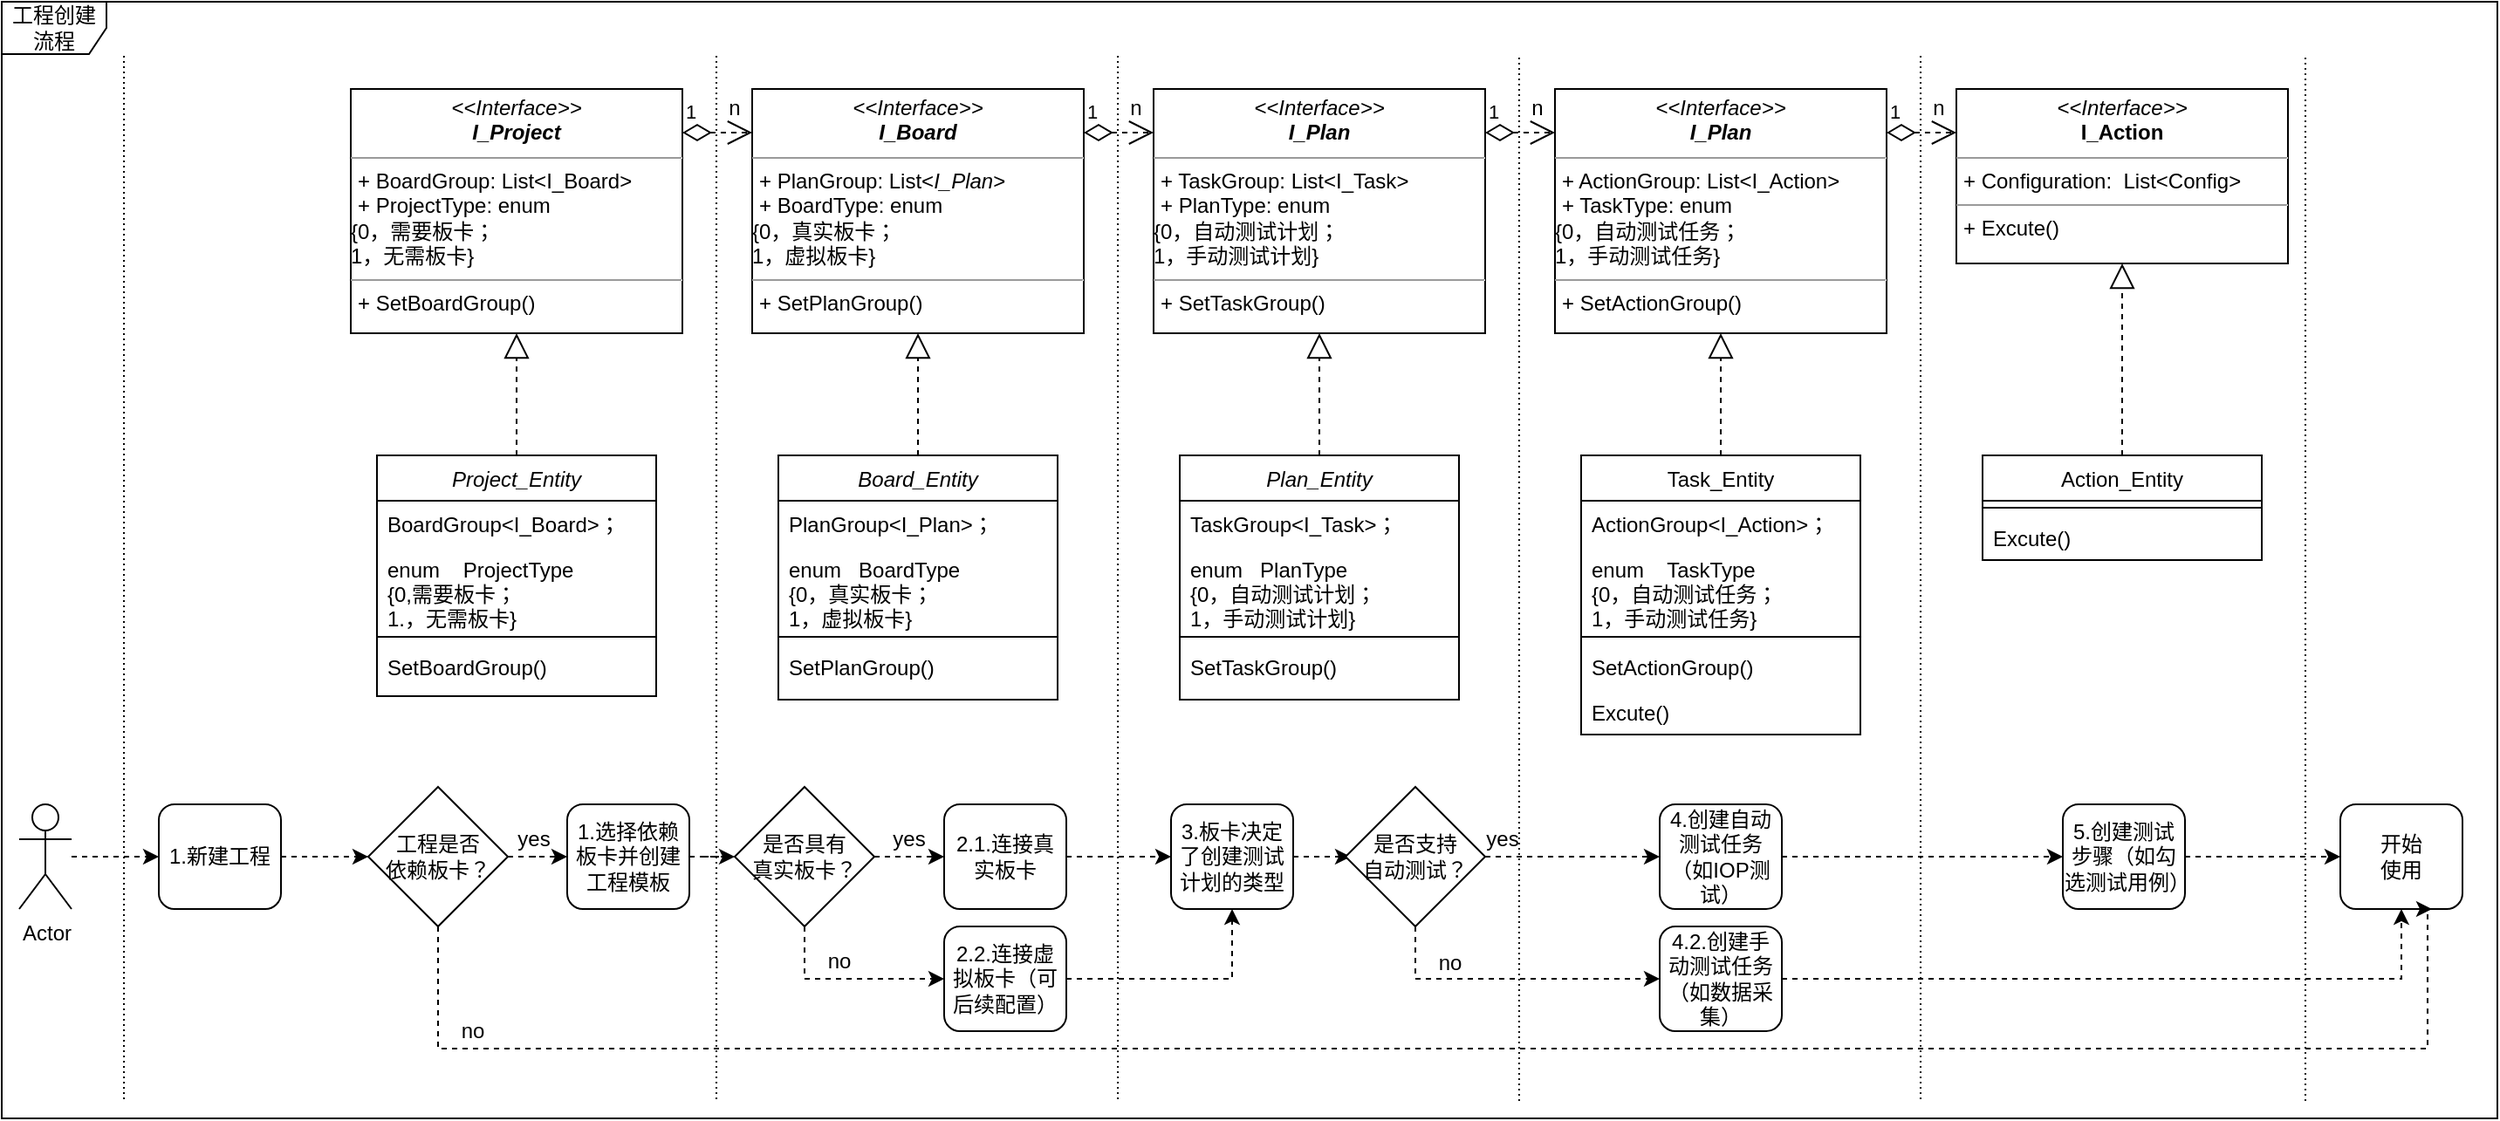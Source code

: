 <mxfile version="14.4.2" type="github">
  <diagram id="C5RBs43oDa-KdzZeNtuy" name="Page-1">
    <mxGraphModel dx="1550" dy="836" grid="1" gridSize="10" guides="1" tooltips="1" connect="1" arrows="1" fold="1" page="1" pageScale="1" pageWidth="827" pageHeight="1169" math="0" shadow="0">
      <root>
        <mxCell id="WIyWlLk6GJQsqaUBKTNV-0" />
        <mxCell id="WIyWlLk6GJQsqaUBKTNV-1" parent="WIyWlLk6GJQsqaUBKTNV-0" />
        <mxCell id="zjg2Jgd3-nGMPqiPy_D3-210" value="工程创建流程" style="shape=umlFrame;whiteSpace=wrap;html=1;strokeColor=#000000;align=center;swimlaneFillColor=#ffffff;" vertex="1" parent="WIyWlLk6GJQsqaUBKTNV-1">
          <mxGeometry x="60" y="10" width="1430" height="640" as="geometry" />
        </mxCell>
        <mxCell id="zjg2Jgd3-nGMPqiPy_D3-38" value="Project_Entity" style="swimlane;fontStyle=2;align=center;verticalAlign=top;childLayout=stackLayout;horizontal=1;startSize=26;horizontalStack=0;resizeParent=1;resizeLast=0;collapsible=1;marginBottom=0;rounded=0;shadow=0;strokeWidth=1;" vertex="1" parent="WIyWlLk6GJQsqaUBKTNV-1">
          <mxGeometry x="275" y="270" width="160" height="138" as="geometry">
            <mxRectangle x="40" y="550" width="160" height="26" as="alternateBounds" />
          </mxGeometry>
        </mxCell>
        <mxCell id="zjg2Jgd3-nGMPqiPy_D3-92" value="BoardGroup&lt;I_Board&gt;；" style="text;align=left;verticalAlign=top;spacingLeft=4;spacingRight=4;overflow=hidden;rotatable=0;points=[[0,0.5],[1,0.5]];portConstraint=eastwest;" vertex="1" parent="zjg2Jgd3-nGMPqiPy_D3-38">
          <mxGeometry y="26" width="160" height="26" as="geometry" />
        </mxCell>
        <mxCell id="zjg2Jgd3-nGMPqiPy_D3-39" value="enum    ProjectType&#xa;{0,需要板卡；&#xa;1.，无需板卡}" style="text;align=left;verticalAlign=top;spacingLeft=4;spacingRight=4;overflow=hidden;rotatable=0;points=[[0,0.5],[1,0.5]];portConstraint=eastwest;" vertex="1" parent="zjg2Jgd3-nGMPqiPy_D3-38">
          <mxGeometry y="52" width="160" height="48" as="geometry" />
        </mxCell>
        <mxCell id="zjg2Jgd3-nGMPqiPy_D3-42" value="" style="line;html=1;strokeWidth=1;align=left;verticalAlign=middle;spacingTop=-1;spacingLeft=3;spacingRight=3;rotatable=0;labelPosition=right;points=[];portConstraint=eastwest;" vertex="1" parent="zjg2Jgd3-nGMPqiPy_D3-38">
          <mxGeometry y="100" width="160" height="8" as="geometry" />
        </mxCell>
        <mxCell id="zjg2Jgd3-nGMPqiPy_D3-43" value="SetBoardGroup()" style="text;align=left;verticalAlign=top;spacingLeft=4;spacingRight=4;overflow=hidden;rotatable=0;points=[[0,0.5],[1,0.5]];portConstraint=eastwest;" vertex="1" parent="zjg2Jgd3-nGMPqiPy_D3-38">
          <mxGeometry y="108" width="160" height="30" as="geometry" />
        </mxCell>
        <mxCell id="zjg2Jgd3-nGMPqiPy_D3-60" value="Board_Entity" style="swimlane;fontStyle=2;align=center;verticalAlign=top;childLayout=stackLayout;horizontal=1;startSize=26;horizontalStack=0;resizeParent=1;resizeLast=0;collapsible=1;marginBottom=0;rounded=0;shadow=0;strokeWidth=1;" vertex="1" parent="WIyWlLk6GJQsqaUBKTNV-1">
          <mxGeometry x="505" y="270" width="160" height="140" as="geometry">
            <mxRectangle x="230" y="140" width="160" height="26" as="alternateBounds" />
          </mxGeometry>
        </mxCell>
        <mxCell id="zjg2Jgd3-nGMPqiPy_D3-61" value="PlanGroup&lt;I_Plan&gt;；" style="text;align=left;verticalAlign=top;spacingLeft=4;spacingRight=4;overflow=hidden;rotatable=0;points=[[0,0.5],[1,0.5]];portConstraint=eastwest;" vertex="1" parent="zjg2Jgd3-nGMPqiPy_D3-60">
          <mxGeometry y="26" width="160" height="26" as="geometry" />
        </mxCell>
        <mxCell id="zjg2Jgd3-nGMPqiPy_D3-62" value="enum   BoardType&#xa;{0，真实板卡；&#xa;1，虚拟板卡}" style="text;align=left;verticalAlign=top;spacingLeft=4;spacingRight=4;overflow=hidden;rotatable=0;points=[[0,0.5],[1,0.5]];portConstraint=eastwest;rounded=0;shadow=0;html=0;" vertex="1" parent="zjg2Jgd3-nGMPqiPy_D3-60">
          <mxGeometry y="52" width="160" height="48" as="geometry" />
        </mxCell>
        <mxCell id="zjg2Jgd3-nGMPqiPy_D3-64" value="" style="line;html=1;strokeWidth=1;align=left;verticalAlign=middle;spacingTop=-1;spacingLeft=3;spacingRight=3;rotatable=0;labelPosition=right;points=[];portConstraint=eastwest;" vertex="1" parent="zjg2Jgd3-nGMPqiPy_D3-60">
          <mxGeometry y="100" width="160" height="8" as="geometry" />
        </mxCell>
        <mxCell id="zjg2Jgd3-nGMPqiPy_D3-65" value="SetPlanGroup()" style="text;align=left;verticalAlign=top;spacingLeft=4;spacingRight=4;overflow=hidden;rotatable=0;points=[[0,0.5],[1,0.5]];portConstraint=eastwest;" vertex="1" parent="zjg2Jgd3-nGMPqiPy_D3-60">
          <mxGeometry y="108" width="160" height="18" as="geometry" />
        </mxCell>
        <mxCell id="zjg2Jgd3-nGMPqiPy_D3-66" value="Plan_Entity" style="swimlane;fontStyle=2;align=center;verticalAlign=top;childLayout=stackLayout;horizontal=1;startSize=26;horizontalStack=0;resizeParent=1;resizeLast=0;collapsible=1;marginBottom=0;rounded=0;shadow=0;strokeWidth=1;" vertex="1" parent="WIyWlLk6GJQsqaUBKTNV-1">
          <mxGeometry x="735" y="270" width="160" height="140" as="geometry">
            <mxRectangle x="230" y="140" width="160" height="26" as="alternateBounds" />
          </mxGeometry>
        </mxCell>
        <mxCell id="zjg2Jgd3-nGMPqiPy_D3-67" value="TaskGroup&lt;I_Task&gt;；" style="text;align=left;verticalAlign=top;spacingLeft=4;spacingRight=4;overflow=hidden;rotatable=0;points=[[0,0.5],[1,0.5]];portConstraint=eastwest;" vertex="1" parent="zjg2Jgd3-nGMPqiPy_D3-66">
          <mxGeometry y="26" width="160" height="26" as="geometry" />
        </mxCell>
        <mxCell id="zjg2Jgd3-nGMPqiPy_D3-68" value="enum   PlanType&#xa;{0，自动测试计划；&#xa;1，手动测试计划}" style="text;align=left;verticalAlign=top;spacingLeft=4;spacingRight=4;overflow=hidden;rotatable=0;points=[[0,0.5],[1,0.5]];portConstraint=eastwest;rounded=0;shadow=0;html=0;" vertex="1" parent="zjg2Jgd3-nGMPqiPy_D3-66">
          <mxGeometry y="52" width="160" height="48" as="geometry" />
        </mxCell>
        <mxCell id="zjg2Jgd3-nGMPqiPy_D3-69" value="" style="line;html=1;strokeWidth=1;align=left;verticalAlign=middle;spacingTop=-1;spacingLeft=3;spacingRight=3;rotatable=0;labelPosition=right;points=[];portConstraint=eastwest;" vertex="1" parent="zjg2Jgd3-nGMPqiPy_D3-66">
          <mxGeometry y="100" width="160" height="8" as="geometry" />
        </mxCell>
        <mxCell id="zjg2Jgd3-nGMPqiPy_D3-70" value="SetTaskGroup()" style="text;align=left;verticalAlign=top;spacingLeft=4;spacingRight=4;overflow=hidden;rotatable=0;points=[[0,0.5],[1,0.5]];portConstraint=eastwest;" vertex="1" parent="zjg2Jgd3-nGMPqiPy_D3-66">
          <mxGeometry y="108" width="160" height="18" as="geometry" />
        </mxCell>
        <mxCell id="zjg2Jgd3-nGMPqiPy_D3-81" value="Task_Entity" style="swimlane;fontStyle=0;align=center;verticalAlign=top;childLayout=stackLayout;horizontal=1;startSize=26;horizontalStack=0;resizeParent=1;resizeLast=0;collapsible=1;marginBottom=0;rounded=0;shadow=0;strokeWidth=1;" vertex="1" parent="WIyWlLk6GJQsqaUBKTNV-1">
          <mxGeometry x="965" y="270" width="160" height="160" as="geometry">
            <mxRectangle x="120" y="360" width="160" height="26" as="alternateBounds" />
          </mxGeometry>
        </mxCell>
        <mxCell id="zjg2Jgd3-nGMPqiPy_D3-82" value="ActionGroup&lt;I_Action&gt;；" style="text;align=left;verticalAlign=top;spacingLeft=4;spacingRight=4;overflow=hidden;rotatable=0;points=[[0,0.5],[1,0.5]];portConstraint=eastwest;" vertex="1" parent="zjg2Jgd3-nGMPqiPy_D3-81">
          <mxGeometry y="26" width="160" height="26" as="geometry" />
        </mxCell>
        <mxCell id="zjg2Jgd3-nGMPqiPy_D3-83" value="enum    TaskType&#xa;{0，自动测试任务；&#xa;1，手动测试任务}" style="text;align=left;verticalAlign=top;spacingLeft=4;spacingRight=4;overflow=hidden;rotatable=0;points=[[0,0.5],[1,0.5]];portConstraint=eastwest;rounded=0;shadow=0;html=0;" vertex="1" parent="zjg2Jgd3-nGMPqiPy_D3-81">
          <mxGeometry y="52" width="160" height="48" as="geometry" />
        </mxCell>
        <mxCell id="zjg2Jgd3-nGMPqiPy_D3-84" value="" style="line;html=1;strokeWidth=1;align=left;verticalAlign=middle;spacingTop=-1;spacingLeft=3;spacingRight=3;rotatable=0;labelPosition=right;points=[];portConstraint=eastwest;" vertex="1" parent="zjg2Jgd3-nGMPqiPy_D3-81">
          <mxGeometry y="100" width="160" height="8" as="geometry" />
        </mxCell>
        <mxCell id="zjg2Jgd3-nGMPqiPy_D3-85" value="SetActionGroup()" style="text;align=left;verticalAlign=top;spacingLeft=4;spacingRight=4;overflow=hidden;rotatable=0;points=[[0,0.5],[1,0.5]];portConstraint=eastwest;fontStyle=0" vertex="1" parent="zjg2Jgd3-nGMPqiPy_D3-81">
          <mxGeometry y="108" width="160" height="26" as="geometry" />
        </mxCell>
        <mxCell id="zjg2Jgd3-nGMPqiPy_D3-86" value="Excute()" style="text;align=left;verticalAlign=top;spacingLeft=4;spacingRight=4;overflow=hidden;rotatable=0;points=[[0,0.5],[1,0.5]];portConstraint=eastwest;" vertex="1" parent="zjg2Jgd3-nGMPqiPy_D3-81">
          <mxGeometry y="134" width="160" height="26" as="geometry" />
        </mxCell>
        <mxCell id="zjg2Jgd3-nGMPqiPy_D3-93" value="Action_Entity" style="swimlane;fontStyle=0;align=center;verticalAlign=top;childLayout=stackLayout;horizontal=1;startSize=26;horizontalStack=0;resizeParent=1;resizeLast=0;collapsible=1;marginBottom=0;rounded=0;shadow=0;strokeWidth=1;" vertex="1" parent="WIyWlLk6GJQsqaUBKTNV-1">
          <mxGeometry x="1195" y="270" width="160" height="60" as="geometry">
            <mxRectangle x="120" y="360" width="160" height="26" as="alternateBounds" />
          </mxGeometry>
        </mxCell>
        <mxCell id="zjg2Jgd3-nGMPqiPy_D3-96" value="" style="line;html=1;strokeWidth=1;align=left;verticalAlign=middle;spacingTop=-1;spacingLeft=3;spacingRight=3;rotatable=0;labelPosition=right;points=[];portConstraint=eastwest;" vertex="1" parent="zjg2Jgd3-nGMPqiPy_D3-93">
          <mxGeometry y="26" width="160" height="8" as="geometry" />
        </mxCell>
        <mxCell id="zjg2Jgd3-nGMPqiPy_D3-97" value="Excute()" style="text;align=left;verticalAlign=top;spacingLeft=4;spacingRight=4;overflow=hidden;rotatable=0;points=[[0,0.5],[1,0.5]];portConstraint=eastwest;fontStyle=0" vertex="1" parent="zjg2Jgd3-nGMPqiPy_D3-93">
          <mxGeometry y="34" width="160" height="26" as="geometry" />
        </mxCell>
        <mxCell id="zjg2Jgd3-nGMPqiPy_D3-134" value="&lt;p style=&quot;margin: 0px ; margin-top: 4px ; text-align: center&quot;&gt;&lt;i&gt;&amp;lt;&amp;lt;Interface&amp;gt;&amp;gt;&lt;/i&gt;&lt;br&gt;&lt;span style=&quot;font-style: italic&quot;&gt;&lt;b&gt;I_Project&lt;/b&gt;&lt;/span&gt;&lt;br&gt;&lt;/p&gt;&lt;hr size=&quot;1&quot;&gt;&lt;p style=&quot;margin: 0px ; margin-left: 4px&quot;&gt;+ BoardGroup: List&amp;lt;I_Board&amp;gt;&lt;br&gt;+ ProjectType: enum&lt;/p&gt;&lt;p style=&quot;margin: 0px ; margin-left: 4px&quot;&gt;&lt;/p&gt;{0，需要板卡；&lt;br style=&quot;padding: 0px ; margin: 0px&quot;&gt;1，无需板卡}&lt;hr size=&quot;1&quot;&gt;&lt;p style=&quot;margin: 0px ; margin-left: 4px&quot;&gt;+ SetBoardGroup()&lt;br&gt;&lt;/p&gt;" style="verticalAlign=top;align=left;overflow=fill;fontSize=12;fontFamily=Helvetica;html=1;strokeColor=#000000;" vertex="1" parent="WIyWlLk6GJQsqaUBKTNV-1">
          <mxGeometry x="260" y="60" width="190" height="140" as="geometry" />
        </mxCell>
        <mxCell id="zjg2Jgd3-nGMPqiPy_D3-136" value="&lt;p style=&quot;margin: 0px ; margin-top: 4px ; text-align: center&quot;&gt;&lt;i&gt;&amp;lt;&amp;lt;Interface&amp;gt;&amp;gt;&lt;/i&gt;&lt;br&gt;&lt;span style=&quot;font-style: italic&quot;&gt;&lt;b&gt;I_Board&lt;/b&gt;&lt;/span&gt;&lt;br&gt;&lt;/p&gt;&lt;hr size=&quot;1&quot;&gt;&lt;p style=&quot;margin: 0px ; margin-left: 4px&quot;&gt;+ PlanGroup: List&amp;lt;&lt;span style=&quot;font-style: italic ; text-align: center&quot;&gt;I_Plan&lt;/span&gt;&amp;gt;&lt;br&gt;+ BoardType: enum&lt;/p&gt;&lt;p style=&quot;margin: 0px ; margin-left: 4px&quot;&gt;&lt;/p&gt;{0，真实板卡；&lt;br style=&quot;padding: 0px ; margin: 0px&quot;&gt;1，虚拟板卡}&lt;hr size=&quot;1&quot;&gt;&lt;p style=&quot;margin: 0px ; margin-left: 4px&quot;&gt;+ SetPlanGroup()&lt;br&gt;&lt;/p&gt;" style="verticalAlign=top;align=left;overflow=fill;fontSize=12;fontFamily=Helvetica;html=1;strokeColor=#000000;" vertex="1" parent="WIyWlLk6GJQsqaUBKTNV-1">
          <mxGeometry x="490" y="60" width="190" height="140" as="geometry" />
        </mxCell>
        <mxCell id="zjg2Jgd3-nGMPqiPy_D3-137" value="&lt;p style=&quot;margin: 0px ; margin-top: 4px ; text-align: center&quot;&gt;&lt;i&gt;&amp;lt;&amp;lt;Interface&amp;gt;&amp;gt;&lt;/i&gt;&lt;br&gt;&lt;span style=&quot;font-style: italic&quot;&gt;&lt;b&gt;I_Plan&lt;/b&gt;&lt;/span&gt;&lt;br&gt;&lt;/p&gt;&lt;hr size=&quot;1&quot;&gt;&lt;p style=&quot;margin: 0px ; margin-left: 4px&quot;&gt;+ TaskGroup: List&amp;lt;&lt;span style=&quot;text-align: center&quot;&gt;I_Task&lt;/span&gt;&amp;gt;&lt;br&gt;+ PlanType: enum&lt;/p&gt;&lt;p style=&quot;margin: 0px ; margin-left: 4px&quot;&gt;&lt;/p&gt;{0，自动测试计划；&lt;br style=&quot;padding: 0px ; margin: 0px&quot;&gt;1，手动测试计划}&lt;hr size=&quot;1&quot;&gt;&lt;p style=&quot;margin: 0px ; margin-left: 4px&quot;&gt;+ SetTaskGroup()&lt;br&gt;&lt;/p&gt;" style="verticalAlign=top;align=left;overflow=fill;fontSize=12;fontFamily=Helvetica;html=1;strokeColor=#000000;" vertex="1" parent="WIyWlLk6GJQsqaUBKTNV-1">
          <mxGeometry x="720" y="60" width="190" height="140" as="geometry" />
        </mxCell>
        <mxCell id="zjg2Jgd3-nGMPqiPy_D3-138" value="&lt;p style=&quot;margin: 0px ; margin-top: 4px ; text-align: center&quot;&gt;&lt;i&gt;&amp;lt;&amp;lt;Interface&amp;gt;&amp;gt;&lt;/i&gt;&lt;br&gt;&lt;span style=&quot;font-style: italic&quot;&gt;&lt;b&gt;I_Plan&lt;/b&gt;&lt;/span&gt;&lt;br&gt;&lt;/p&gt;&lt;hr size=&quot;1&quot;&gt;&lt;p style=&quot;margin: 0px ; margin-left: 4px&quot;&gt;+ ActionGroup: List&amp;lt;&lt;span style=&quot;text-align: center&quot;&gt;I_Action&lt;/span&gt;&amp;gt;&lt;br&gt;+ TaskType: enum&lt;/p&gt;&lt;p style=&quot;margin: 0px ; margin-left: 4px&quot;&gt;&lt;/p&gt;{0，自动测试任务；&lt;br style=&quot;padding: 0px ; margin: 0px&quot;&gt;1，手动测试任务}&lt;hr size=&quot;1&quot;&gt;&lt;p style=&quot;margin: 0px ; margin-left: 4px&quot;&gt;+ SetActionGroup()&lt;br&gt;&lt;/p&gt;" style="verticalAlign=top;align=left;overflow=fill;fontSize=12;fontFamily=Helvetica;html=1;strokeColor=#000000;" vertex="1" parent="WIyWlLk6GJQsqaUBKTNV-1">
          <mxGeometry x="950" y="60" width="190" height="140" as="geometry" />
        </mxCell>
        <mxCell id="zjg2Jgd3-nGMPqiPy_D3-139" value="&lt;p style=&quot;margin: 0px ; margin-top: 4px ; text-align: center&quot;&gt;&lt;i&gt;&amp;lt;&amp;lt;Interface&amp;gt;&amp;gt;&lt;/i&gt;&lt;br&gt;&lt;b&gt;I_Action&lt;/b&gt;&lt;br&gt;&lt;/p&gt;&lt;hr size=&quot;1&quot;&gt;&lt;p style=&quot;margin: 0px ; margin-left: 4px&quot;&gt;+ Configuration:&amp;nbsp; List&amp;lt;Config&amp;gt;&lt;/p&gt;&lt;hr size=&quot;1&quot;&gt;&lt;p style=&quot;margin: 0px ; margin-left: 4px&quot;&gt;+ Excute()&lt;br&gt;&lt;/p&gt;" style="verticalAlign=top;align=left;overflow=fill;fontSize=12;fontFamily=Helvetica;html=1;strokeColor=#000000;" vertex="1" parent="WIyWlLk6GJQsqaUBKTNV-1">
          <mxGeometry x="1180" y="60" width="190" height="100" as="geometry" />
        </mxCell>
        <mxCell id="zjg2Jgd3-nGMPqiPy_D3-145" value="" style="group" vertex="1" connectable="0" parent="WIyWlLk6GJQsqaUBKTNV-1">
          <mxGeometry x="450" y="65" width="40" height="20" as="geometry" />
        </mxCell>
        <mxCell id="zjg2Jgd3-nGMPqiPy_D3-143" value="1" style="endArrow=open;html=1;endSize=12;startArrow=diamondThin;startSize=14;startFill=0;edgeStyle=orthogonalEdgeStyle;align=left;verticalAlign=bottom;dashed=1;" edge="1" parent="zjg2Jgd3-nGMPqiPy_D3-145">
          <mxGeometry x="-1" y="3" relative="1" as="geometry">
            <mxPoint y="20" as="sourcePoint" />
            <mxPoint x="40" y="20" as="targetPoint" />
          </mxGeometry>
        </mxCell>
        <mxCell id="zjg2Jgd3-nGMPqiPy_D3-144" value="n" style="text;html=1;strokeColor=none;fillColor=none;align=center;verticalAlign=middle;whiteSpace=wrap;rounded=0;" vertex="1" parent="zjg2Jgd3-nGMPqiPy_D3-145">
          <mxGeometry x="25.278" y="-4" width="10" height="20" as="geometry" />
        </mxCell>
        <mxCell id="zjg2Jgd3-nGMPqiPy_D3-146" value="" style="group" vertex="1" connectable="0" parent="WIyWlLk6GJQsqaUBKTNV-1">
          <mxGeometry x="680" y="65" width="40" height="20" as="geometry" />
        </mxCell>
        <mxCell id="zjg2Jgd3-nGMPqiPy_D3-147" value="1" style="endArrow=open;html=1;endSize=12;startArrow=diamondThin;startSize=14;startFill=0;edgeStyle=orthogonalEdgeStyle;align=left;verticalAlign=bottom;dashed=1;" edge="1" parent="zjg2Jgd3-nGMPqiPy_D3-146">
          <mxGeometry x="-1" y="3" relative="1" as="geometry">
            <mxPoint y="20" as="sourcePoint" />
            <mxPoint x="40" y="20" as="targetPoint" />
          </mxGeometry>
        </mxCell>
        <mxCell id="zjg2Jgd3-nGMPqiPy_D3-148" value="n" style="text;html=1;strokeColor=none;fillColor=none;align=center;verticalAlign=middle;whiteSpace=wrap;rounded=0;" vertex="1" parent="zjg2Jgd3-nGMPqiPy_D3-146">
          <mxGeometry x="25.278" y="-4" width="10" height="20" as="geometry" />
        </mxCell>
        <mxCell id="zjg2Jgd3-nGMPqiPy_D3-149" value="" style="group" vertex="1" connectable="0" parent="WIyWlLk6GJQsqaUBKTNV-1">
          <mxGeometry x="910" y="65" width="40" height="20" as="geometry" />
        </mxCell>
        <mxCell id="zjg2Jgd3-nGMPqiPy_D3-150" value="1" style="endArrow=open;html=1;endSize=12;startArrow=diamondThin;startSize=14;startFill=0;edgeStyle=orthogonalEdgeStyle;align=left;verticalAlign=bottom;dashed=1;" edge="1" parent="zjg2Jgd3-nGMPqiPy_D3-149">
          <mxGeometry x="-1" y="3" relative="1" as="geometry">
            <mxPoint y="20" as="sourcePoint" />
            <mxPoint x="40" y="20" as="targetPoint" />
          </mxGeometry>
        </mxCell>
        <mxCell id="zjg2Jgd3-nGMPqiPy_D3-151" value="n" style="text;html=1;strokeColor=none;fillColor=none;align=center;verticalAlign=middle;whiteSpace=wrap;rounded=0;" vertex="1" parent="zjg2Jgd3-nGMPqiPy_D3-149">
          <mxGeometry x="25.278" y="-4" width="10" height="20" as="geometry" />
        </mxCell>
        <mxCell id="zjg2Jgd3-nGMPqiPy_D3-152" value="" style="group" vertex="1" connectable="0" parent="WIyWlLk6GJQsqaUBKTNV-1">
          <mxGeometry x="1140" y="65" width="40" height="20" as="geometry" />
        </mxCell>
        <mxCell id="zjg2Jgd3-nGMPqiPy_D3-153" value="1" style="endArrow=open;html=1;endSize=12;startArrow=diamondThin;startSize=14;startFill=0;edgeStyle=orthogonalEdgeStyle;align=left;verticalAlign=bottom;dashed=1;" edge="1" parent="zjg2Jgd3-nGMPqiPy_D3-152">
          <mxGeometry x="-1" y="3" relative="1" as="geometry">
            <mxPoint y="20" as="sourcePoint" />
            <mxPoint x="40" y="20" as="targetPoint" />
          </mxGeometry>
        </mxCell>
        <mxCell id="zjg2Jgd3-nGMPqiPy_D3-154" value="n" style="text;html=1;strokeColor=none;fillColor=none;align=center;verticalAlign=middle;whiteSpace=wrap;rounded=0;" vertex="1" parent="zjg2Jgd3-nGMPqiPy_D3-152">
          <mxGeometry x="25.278" y="-4" width="10" height="20" as="geometry" />
        </mxCell>
        <mxCell id="zjg2Jgd3-nGMPqiPy_D3-194" value="" style="group" vertex="1" connectable="0" parent="WIyWlLk6GJQsqaUBKTNV-1">
          <mxGeometry x="70" y="460" width="1135" height="150" as="geometry" />
        </mxCell>
        <mxCell id="zjg2Jgd3-nGMPqiPy_D3-131" value="Actor" style="shape=umlActor;verticalLabelPosition=bottom;verticalAlign=top;html=1;strokeColor=#000000;align=left;" vertex="1" parent="zjg2Jgd3-nGMPqiPy_D3-194">
          <mxGeometry y="10" width="30" height="60" as="geometry" />
        </mxCell>
        <mxCell id="zjg2Jgd3-nGMPqiPy_D3-157" value="1.新建工程" style="rounded=1;whiteSpace=wrap;html=1;strokeColor=#000000;align=center;" vertex="1" parent="zjg2Jgd3-nGMPqiPy_D3-194">
          <mxGeometry x="80" y="10" width="70" height="60" as="geometry" />
        </mxCell>
        <mxCell id="zjg2Jgd3-nGMPqiPy_D3-164" value="" style="edgeStyle=orthogonalEdgeStyle;rounded=0;orthogonalLoop=1;jettySize=auto;html=1;dashed=1;" edge="1" parent="zjg2Jgd3-nGMPqiPy_D3-194" source="zjg2Jgd3-nGMPqiPy_D3-131" target="zjg2Jgd3-nGMPqiPy_D3-157">
          <mxGeometry relative="1" as="geometry" />
        </mxCell>
        <mxCell id="zjg2Jgd3-nGMPqiPy_D3-158" value="工程是否&lt;br&gt;依赖板卡？" style="rhombus;whiteSpace=wrap;html=1;strokeColor=#000000;align=center;" vertex="1" parent="zjg2Jgd3-nGMPqiPy_D3-194">
          <mxGeometry x="200" width="80" height="80" as="geometry" />
        </mxCell>
        <mxCell id="zjg2Jgd3-nGMPqiPy_D3-159" value="" style="edgeStyle=orthogonalEdgeStyle;rounded=0;orthogonalLoop=1;jettySize=auto;html=1;dashed=1;" edge="1" parent="zjg2Jgd3-nGMPqiPy_D3-194" source="zjg2Jgd3-nGMPqiPy_D3-157" target="zjg2Jgd3-nGMPqiPy_D3-158">
          <mxGeometry relative="1" as="geometry" />
        </mxCell>
        <mxCell id="zjg2Jgd3-nGMPqiPy_D3-161" value="1.选择依赖板卡并创建工程模板" style="rounded=1;whiteSpace=wrap;html=1;strokeColor=#000000;align=center;" vertex="1" parent="zjg2Jgd3-nGMPqiPy_D3-194">
          <mxGeometry x="314" y="10" width="70" height="60" as="geometry" />
        </mxCell>
        <mxCell id="zjg2Jgd3-nGMPqiPy_D3-162" value="" style="edgeStyle=orthogonalEdgeStyle;rounded=0;orthogonalLoop=1;jettySize=auto;html=1;dashed=1;" edge="1" parent="zjg2Jgd3-nGMPqiPy_D3-194" source="zjg2Jgd3-nGMPqiPy_D3-158" target="zjg2Jgd3-nGMPqiPy_D3-161">
          <mxGeometry relative="1" as="geometry" />
        </mxCell>
        <mxCell id="zjg2Jgd3-nGMPqiPy_D3-163" value="yes" style="text;html=1;strokeColor=none;fillColor=none;align=center;verticalAlign=middle;whiteSpace=wrap;rounded=0;" vertex="1" parent="zjg2Jgd3-nGMPqiPy_D3-194">
          <mxGeometry x="275" y="20" width="40" height="20" as="geometry" />
        </mxCell>
        <mxCell id="zjg2Jgd3-nGMPqiPy_D3-165" value="是否具有&lt;br&gt;真实板卡？" style="rhombus;whiteSpace=wrap;html=1;strokeColor=#000000;align=center;" vertex="1" parent="zjg2Jgd3-nGMPqiPy_D3-194">
          <mxGeometry x="410" width="80" height="80" as="geometry" />
        </mxCell>
        <mxCell id="zjg2Jgd3-nGMPqiPy_D3-166" value="" style="edgeStyle=orthogonalEdgeStyle;rounded=0;orthogonalLoop=1;jettySize=auto;html=1;dashed=1;" edge="1" parent="zjg2Jgd3-nGMPqiPy_D3-194" source="zjg2Jgd3-nGMPqiPy_D3-161" target="zjg2Jgd3-nGMPqiPy_D3-165">
          <mxGeometry relative="1" as="geometry" />
        </mxCell>
        <mxCell id="zjg2Jgd3-nGMPqiPy_D3-167" value="yes" style="text;html=1;strokeColor=none;fillColor=none;align=center;verticalAlign=middle;whiteSpace=wrap;rounded=0;" vertex="1" parent="zjg2Jgd3-nGMPqiPy_D3-194">
          <mxGeometry x="490" y="20" width="40" height="20" as="geometry" />
        </mxCell>
        <mxCell id="zjg2Jgd3-nGMPqiPy_D3-168" value="2.1.连接真实板卡" style="rounded=1;whiteSpace=wrap;html=1;strokeColor=#000000;align=center;" vertex="1" parent="zjg2Jgd3-nGMPqiPy_D3-194">
          <mxGeometry x="530" y="10" width="70" height="60" as="geometry" />
        </mxCell>
        <mxCell id="zjg2Jgd3-nGMPqiPy_D3-169" value="" style="edgeStyle=orthogonalEdgeStyle;rounded=0;orthogonalLoop=1;jettySize=auto;html=1;dashed=1;" edge="1" parent="zjg2Jgd3-nGMPqiPy_D3-194" source="zjg2Jgd3-nGMPqiPy_D3-165" target="zjg2Jgd3-nGMPqiPy_D3-168">
          <mxGeometry relative="1" as="geometry" />
        </mxCell>
        <mxCell id="zjg2Jgd3-nGMPqiPy_D3-178" value="" style="edgeStyle=orthogonalEdgeStyle;rounded=0;orthogonalLoop=1;jettySize=auto;html=1;dashed=1;" edge="1" parent="zjg2Jgd3-nGMPqiPy_D3-194" source="zjg2Jgd3-nGMPqiPy_D3-170">
          <mxGeometry relative="1" as="geometry">
            <mxPoint x="763" y="40" as="targetPoint" />
          </mxGeometry>
        </mxCell>
        <mxCell id="zjg2Jgd3-nGMPqiPy_D3-170" value="3.板卡决定了创建测试计划的类型" style="rounded=1;whiteSpace=wrap;html=1;strokeColor=#000000;align=center;" vertex="1" parent="zjg2Jgd3-nGMPqiPy_D3-194">
          <mxGeometry x="660" y="10" width="70" height="60" as="geometry" />
        </mxCell>
        <mxCell id="zjg2Jgd3-nGMPqiPy_D3-171" value="" style="edgeStyle=orthogonalEdgeStyle;rounded=0;orthogonalLoop=1;jettySize=auto;html=1;dashed=1;" edge="1" parent="zjg2Jgd3-nGMPqiPy_D3-194" source="zjg2Jgd3-nGMPqiPy_D3-168" target="zjg2Jgd3-nGMPqiPy_D3-170">
          <mxGeometry relative="1" as="geometry" />
        </mxCell>
        <mxCell id="zjg2Jgd3-nGMPqiPy_D3-173" value="no" style="text;html=1;strokeColor=none;fillColor=none;align=center;verticalAlign=middle;whiteSpace=wrap;rounded=0;" vertex="1" parent="zjg2Jgd3-nGMPqiPy_D3-194">
          <mxGeometry x="450" y="90" width="40" height="20" as="geometry" />
        </mxCell>
        <mxCell id="zjg2Jgd3-nGMPqiPy_D3-176" style="edgeStyle=orthogonalEdgeStyle;rounded=0;orthogonalLoop=1;jettySize=auto;html=1;exitX=1;exitY=0.5;exitDx=0;exitDy=0;entryX=0.5;entryY=1;entryDx=0;entryDy=0;dashed=1;" edge="1" parent="zjg2Jgd3-nGMPqiPy_D3-194" source="zjg2Jgd3-nGMPqiPy_D3-174" target="zjg2Jgd3-nGMPqiPy_D3-170">
          <mxGeometry relative="1" as="geometry" />
        </mxCell>
        <mxCell id="zjg2Jgd3-nGMPqiPy_D3-174" value="2.2.连接虚拟板卡（可后续配置）" style="rounded=1;whiteSpace=wrap;html=1;strokeColor=#000000;align=center;" vertex="1" parent="zjg2Jgd3-nGMPqiPy_D3-194">
          <mxGeometry x="530" y="80" width="70" height="60" as="geometry" />
        </mxCell>
        <mxCell id="zjg2Jgd3-nGMPqiPy_D3-175" style="edgeStyle=orthogonalEdgeStyle;rounded=0;orthogonalLoop=1;jettySize=auto;html=1;exitX=0.5;exitY=1;exitDx=0;exitDy=0;entryX=0;entryY=0.5;entryDx=0;entryDy=0;dashed=1;" edge="1" parent="zjg2Jgd3-nGMPqiPy_D3-194" source="zjg2Jgd3-nGMPqiPy_D3-165" target="zjg2Jgd3-nGMPqiPy_D3-174">
          <mxGeometry relative="1" as="geometry" />
        </mxCell>
        <mxCell id="zjg2Jgd3-nGMPqiPy_D3-180" value="是否支持&lt;br&gt;自动测试？" style="rhombus;whiteSpace=wrap;html=1;strokeColor=#000000;align=center;" vertex="1" parent="zjg2Jgd3-nGMPqiPy_D3-194">
          <mxGeometry x="760" width="80" height="80" as="geometry" />
        </mxCell>
        <mxCell id="zjg2Jgd3-nGMPqiPy_D3-185" value="yes" style="text;html=1;strokeColor=none;fillColor=none;align=center;verticalAlign=middle;whiteSpace=wrap;rounded=0;" vertex="1" parent="zjg2Jgd3-nGMPqiPy_D3-194">
          <mxGeometry x="830" y="20" width="40" height="20" as="geometry" />
        </mxCell>
        <mxCell id="zjg2Jgd3-nGMPqiPy_D3-186" value="no" style="text;html=1;strokeColor=none;fillColor=none;align=center;verticalAlign=middle;whiteSpace=wrap;rounded=0;" vertex="1" parent="zjg2Jgd3-nGMPqiPy_D3-194">
          <mxGeometry x="800" y="91" width="40" height="20" as="geometry" />
        </mxCell>
        <mxCell id="zjg2Jgd3-nGMPqiPy_D3-193" value="no" style="text;html=1;strokeColor=none;fillColor=none;align=center;verticalAlign=middle;whiteSpace=wrap;rounded=0;" vertex="1" parent="zjg2Jgd3-nGMPqiPy_D3-194">
          <mxGeometry x="240" y="130" width="40" height="20" as="geometry" />
        </mxCell>
        <mxCell id="zjg2Jgd3-nGMPqiPy_D3-183" value="4.2.创建手动测试任务&lt;br&gt;（如数据采集）" style="rounded=1;whiteSpace=wrap;html=1;strokeColor=#000000;align=center;" vertex="1" parent="zjg2Jgd3-nGMPqiPy_D3-194">
          <mxGeometry x="940" y="80" width="70" height="60" as="geometry" />
        </mxCell>
        <mxCell id="zjg2Jgd3-nGMPqiPy_D3-184" style="edgeStyle=orthogonalEdgeStyle;rounded=0;orthogonalLoop=1;jettySize=auto;html=1;exitX=0.5;exitY=1;exitDx=0;exitDy=0;entryX=0;entryY=0.5;entryDx=0;entryDy=0;dashed=1;" edge="1" parent="zjg2Jgd3-nGMPqiPy_D3-194" source="zjg2Jgd3-nGMPqiPy_D3-180" target="zjg2Jgd3-nGMPqiPy_D3-183">
          <mxGeometry relative="1" as="geometry" />
        </mxCell>
        <mxCell id="zjg2Jgd3-nGMPqiPy_D3-181" value="4.创建自动测试任务（如IOP测试）" style="rounded=1;whiteSpace=wrap;html=1;strokeColor=#000000;align=center;" vertex="1" parent="zjg2Jgd3-nGMPqiPy_D3-194">
          <mxGeometry x="940" y="10" width="70" height="60" as="geometry" />
        </mxCell>
        <mxCell id="zjg2Jgd3-nGMPqiPy_D3-182" value="" style="edgeStyle=orthogonalEdgeStyle;rounded=0;orthogonalLoop=1;jettySize=auto;html=1;dashed=1;" edge="1" parent="zjg2Jgd3-nGMPqiPy_D3-194" source="zjg2Jgd3-nGMPqiPy_D3-180" target="zjg2Jgd3-nGMPqiPy_D3-181">
          <mxGeometry relative="1" as="geometry" />
        </mxCell>
        <mxCell id="zjg2Jgd3-nGMPqiPy_D3-195" value="" style="endArrow=block;dashed=1;endFill=0;endSize=12;html=1;entryX=0.5;entryY=1;entryDx=0;entryDy=0;exitX=0.5;exitY=0;exitDx=0;exitDy=0;" edge="1" parent="WIyWlLk6GJQsqaUBKTNV-1" source="zjg2Jgd3-nGMPqiPy_D3-38" target="zjg2Jgd3-nGMPqiPy_D3-134">
          <mxGeometry width="160" relative="1" as="geometry">
            <mxPoint x="275" y="250" as="sourcePoint" />
            <mxPoint x="435" y="250" as="targetPoint" />
          </mxGeometry>
        </mxCell>
        <mxCell id="zjg2Jgd3-nGMPqiPy_D3-197" value="" style="endArrow=block;dashed=1;endFill=0;endSize=12;html=1;entryX=0.5;entryY=1;entryDx=0;entryDy=0;exitX=0.5;exitY=0;exitDx=0;exitDy=0;" edge="1" parent="WIyWlLk6GJQsqaUBKTNV-1" source="zjg2Jgd3-nGMPqiPy_D3-60" target="zjg2Jgd3-nGMPqiPy_D3-136">
          <mxGeometry width="160" relative="1" as="geometry">
            <mxPoint x="560" y="240" as="sourcePoint" />
            <mxPoint x="720" y="240" as="targetPoint" />
          </mxGeometry>
        </mxCell>
        <mxCell id="zjg2Jgd3-nGMPqiPy_D3-198" value="" style="endArrow=block;dashed=1;endFill=0;endSize=12;html=1;entryX=0.5;entryY=1;entryDx=0;entryDy=0;exitX=0.5;exitY=0;exitDx=0;exitDy=0;" edge="1" parent="WIyWlLk6GJQsqaUBKTNV-1" source="zjg2Jgd3-nGMPqiPy_D3-66" target="zjg2Jgd3-nGMPqiPy_D3-137">
          <mxGeometry width="160" relative="1" as="geometry">
            <mxPoint x="760" y="260" as="sourcePoint" />
            <mxPoint x="920" y="260" as="targetPoint" />
          </mxGeometry>
        </mxCell>
        <mxCell id="zjg2Jgd3-nGMPqiPy_D3-199" value="" style="endArrow=block;dashed=1;endFill=0;endSize=12;html=1;entryX=0.5;entryY=1;entryDx=0;entryDy=0;exitX=0.5;exitY=0;exitDx=0;exitDy=0;" edge="1" parent="WIyWlLk6GJQsqaUBKTNV-1" source="zjg2Jgd3-nGMPqiPy_D3-81" target="zjg2Jgd3-nGMPqiPy_D3-138">
          <mxGeometry width="160" relative="1" as="geometry">
            <mxPoint x="1000" y="240" as="sourcePoint" />
            <mxPoint x="1160" y="240" as="targetPoint" />
          </mxGeometry>
        </mxCell>
        <mxCell id="zjg2Jgd3-nGMPqiPy_D3-200" value="" style="endArrow=block;dashed=1;endFill=0;endSize=12;html=1;entryX=0.5;entryY=1;entryDx=0;entryDy=0;exitX=0.5;exitY=0;exitDx=0;exitDy=0;" edge="1" parent="WIyWlLk6GJQsqaUBKTNV-1" source="zjg2Jgd3-nGMPqiPy_D3-93" target="zjg2Jgd3-nGMPqiPy_D3-139">
          <mxGeometry width="160" relative="1" as="geometry">
            <mxPoint x="1250" y="250" as="sourcePoint" />
            <mxPoint x="1410" y="250" as="targetPoint" />
          </mxGeometry>
        </mxCell>
        <mxCell id="zjg2Jgd3-nGMPqiPy_D3-204" value="" style="endArrow=none;dashed=1;html=1;dashPattern=1 2;strokeWidth=1;" edge="1" parent="WIyWlLk6GJQsqaUBKTNV-1">
          <mxGeometry width="50" height="50" relative="1" as="geometry">
            <mxPoint x="469.5" y="639" as="sourcePoint" />
            <mxPoint x="469.5" y="39" as="targetPoint" />
          </mxGeometry>
        </mxCell>
        <mxCell id="zjg2Jgd3-nGMPqiPy_D3-187" value="5.创建测试步骤（如勾选测试用例）" style="rounded=1;whiteSpace=wrap;html=1;strokeColor=#000000;align=center;" vertex="1" parent="WIyWlLk6GJQsqaUBKTNV-1">
          <mxGeometry x="1241" y="470" width="70" height="60" as="geometry" />
        </mxCell>
        <mxCell id="zjg2Jgd3-nGMPqiPy_D3-188" value="" style="edgeStyle=orthogonalEdgeStyle;rounded=0;orthogonalLoop=1;jettySize=auto;html=1;dashed=1;" edge="1" parent="WIyWlLk6GJQsqaUBKTNV-1" source="zjg2Jgd3-nGMPqiPy_D3-181" target="zjg2Jgd3-nGMPqiPy_D3-187">
          <mxGeometry relative="1" as="geometry" />
        </mxCell>
        <mxCell id="zjg2Jgd3-nGMPqiPy_D3-189" value="开始&lt;br&gt;使用" style="rounded=1;whiteSpace=wrap;html=1;strokeColor=#000000;align=center;" vertex="1" parent="WIyWlLk6GJQsqaUBKTNV-1">
          <mxGeometry x="1400" y="470" width="70" height="60" as="geometry" />
        </mxCell>
        <mxCell id="zjg2Jgd3-nGMPqiPy_D3-191" style="edgeStyle=orthogonalEdgeStyle;rounded=0;orthogonalLoop=1;jettySize=auto;html=1;exitX=1;exitY=0.5;exitDx=0;exitDy=0;entryX=0.5;entryY=1;entryDx=0;entryDy=0;dashed=1;" edge="1" parent="WIyWlLk6GJQsqaUBKTNV-1" source="zjg2Jgd3-nGMPqiPy_D3-183" target="zjg2Jgd3-nGMPqiPy_D3-189">
          <mxGeometry relative="1" as="geometry" />
        </mxCell>
        <mxCell id="zjg2Jgd3-nGMPqiPy_D3-190" value="" style="edgeStyle=orthogonalEdgeStyle;rounded=0;orthogonalLoop=1;jettySize=auto;html=1;dashed=1;" edge="1" parent="WIyWlLk6GJQsqaUBKTNV-1" source="zjg2Jgd3-nGMPqiPy_D3-187" target="zjg2Jgd3-nGMPqiPy_D3-189">
          <mxGeometry relative="1" as="geometry" />
        </mxCell>
        <mxCell id="zjg2Jgd3-nGMPqiPy_D3-192" style="edgeStyle=orthogonalEdgeStyle;rounded=0;orthogonalLoop=1;jettySize=auto;html=1;exitX=0.5;exitY=1;exitDx=0;exitDy=0;dashed=1;entryX=0.75;entryY=1;entryDx=0;entryDy=0;" edge="1" parent="WIyWlLk6GJQsqaUBKTNV-1" source="zjg2Jgd3-nGMPqiPy_D3-158" target="zjg2Jgd3-nGMPqiPy_D3-189">
          <mxGeometry relative="1" as="geometry">
            <mxPoint x="1190" y="690" as="targetPoint" />
            <Array as="points">
              <mxPoint x="310" y="610" />
              <mxPoint x="1450" y="610" />
              <mxPoint x="1450" y="530" />
            </Array>
          </mxGeometry>
        </mxCell>
        <mxCell id="zjg2Jgd3-nGMPqiPy_D3-205" value="" style="endArrow=none;dashed=1;html=1;dashPattern=1 2;strokeWidth=1;" edge="1" parent="WIyWlLk6GJQsqaUBKTNV-1">
          <mxGeometry width="50" height="50" relative="1" as="geometry">
            <mxPoint x="130" y="639" as="sourcePoint" />
            <mxPoint x="130" y="39" as="targetPoint" />
          </mxGeometry>
        </mxCell>
        <mxCell id="zjg2Jgd3-nGMPqiPy_D3-206" value="" style="endArrow=none;dashed=1;html=1;dashPattern=1 2;strokeWidth=1;" edge="1" parent="WIyWlLk6GJQsqaUBKTNV-1">
          <mxGeometry width="50" height="50" relative="1" as="geometry">
            <mxPoint x="699.5" y="639" as="sourcePoint" />
            <mxPoint x="699.5" y="39" as="targetPoint" />
          </mxGeometry>
        </mxCell>
        <mxCell id="zjg2Jgd3-nGMPqiPy_D3-207" value="" style="endArrow=none;dashed=1;html=1;dashPattern=1 2;strokeWidth=1;" edge="1" parent="WIyWlLk6GJQsqaUBKTNV-1">
          <mxGeometry width="50" height="50" relative="1" as="geometry">
            <mxPoint x="929.5" y="640" as="sourcePoint" />
            <mxPoint x="929.5" y="40" as="targetPoint" />
          </mxGeometry>
        </mxCell>
        <mxCell id="zjg2Jgd3-nGMPqiPy_D3-208" value="" style="endArrow=none;dashed=1;html=1;dashPattern=1 2;strokeWidth=1;" edge="1" parent="WIyWlLk6GJQsqaUBKTNV-1">
          <mxGeometry width="50" height="50" relative="1" as="geometry">
            <mxPoint x="1159.5" y="639" as="sourcePoint" />
            <mxPoint x="1159.5" y="39" as="targetPoint" />
          </mxGeometry>
        </mxCell>
        <mxCell id="zjg2Jgd3-nGMPqiPy_D3-209" value="" style="endArrow=none;dashed=1;html=1;dashPattern=1 2;strokeWidth=1;" edge="1" parent="WIyWlLk6GJQsqaUBKTNV-1">
          <mxGeometry width="50" height="50" relative="1" as="geometry">
            <mxPoint x="1380" y="640" as="sourcePoint" />
            <mxPoint x="1380" y="40" as="targetPoint" />
          </mxGeometry>
        </mxCell>
      </root>
    </mxGraphModel>
  </diagram>
</mxfile>
